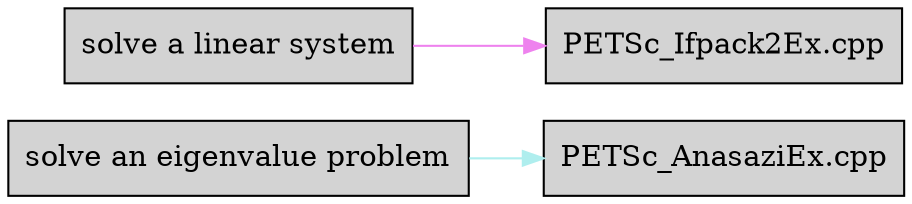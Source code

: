 digraph bettersoftware {
            rankdir = LR;
            ratio = fill;
            node [style=filled];
            node [shape = box];
"solve an eigenvalue problem" ->  "PETSc_AnasaziEx.cpp" [colorscheme="svg" color="paleturquoise"];
"solve a linear system" ->  "PETSc_Ifpack2Ex.cpp" [colorscheme="svg" color="violet"];
}